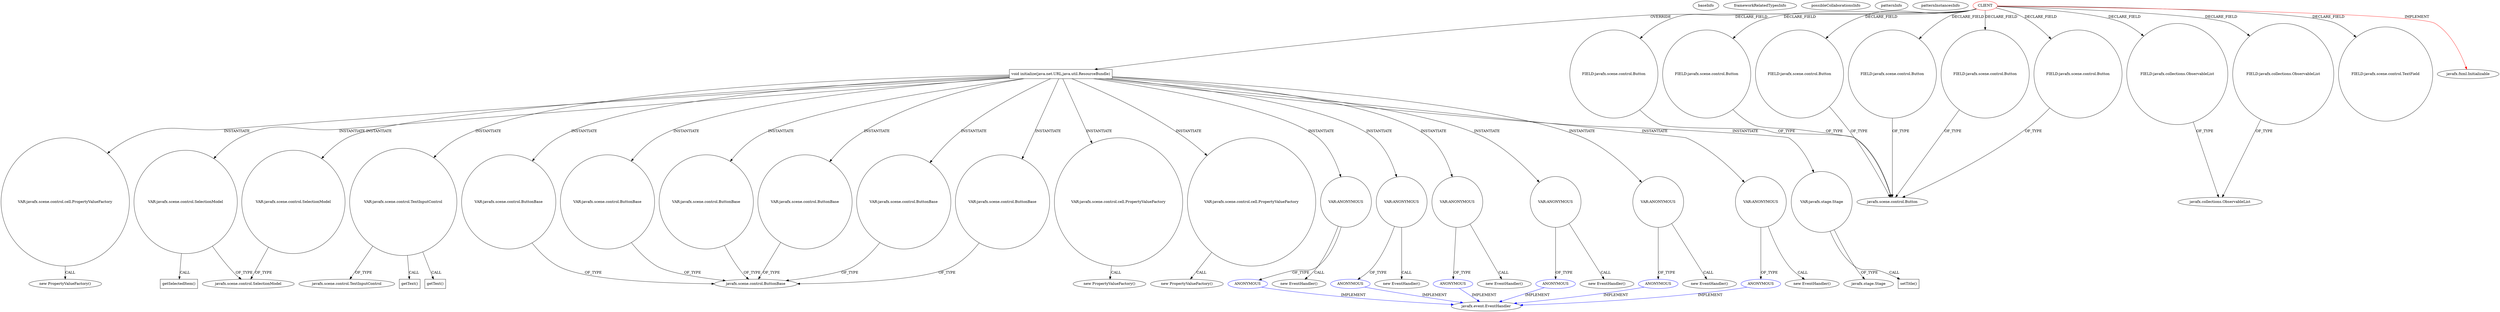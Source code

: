 digraph {
baseInfo[graphId=446,category="pattern",isAnonymous=false,possibleRelation=true]
frameworkRelatedTypesInfo[0="javafx.fxml.Initializable"]
possibleCollaborationsInfo[0="446~INSTANTIATION-OVERRIDING_METHOD_DECLARATION-~javafx.fxml.Initializable ~javafx.event.EventHandler ~false~true",1="446~INSTANTIATION-OVERRIDING_METHOD_DECLARATION-~javafx.fxml.Initializable ~javafx.event.EventHandler ~false~true",2="446~INSTANTIATION-OVERRIDING_METHOD_DECLARATION-~javafx.fxml.Initializable ~javafx.event.EventHandler ~false~true",3="446~INSTANTIATION-OVERRIDING_METHOD_DECLARATION-~javafx.fxml.Initializable ~javafx.event.EventHandler ~false~true",4="446~INSTANTIATION-OVERRIDING_METHOD_DECLARATION-~javafx.fxml.Initializable ~javafx.event.EventHandler ~false~true",5="446~INSTANTIATION-OVERRIDING_METHOD_DECLARATION-~javafx.fxml.Initializable ~javafx.event.EventHandler ~false~true"]
patternInfo[frequency=2.0,patternRootClient=0]
patternInstancesInfo[0="diogocs1-FPessoais~/diogocs1-FPessoais/FPessoais-master/FinancasPessoais/src/app/controllers/HomeController.java~HomeController~2490",1="crosswords-testEnvironment~/crosswords-testEnvironment/testEnvironment-master/src/GUI/MainController.java~MainController~2315"]
96[label="new PropertyValueFactory()",vertexType="CONSTRUCTOR_CALL",isFrameworkType=false]
97[label="VAR:javafx.scene.control.cell.PropertyValueFactory",vertexType="VARIABLE_EXPRESION",isFrameworkType=false,shape=circle]
54[label="void initialize(java.net.URL,java.util.ResourceBundle)",vertexType="OVERRIDING_METHOD_DECLARATION",isFrameworkType=false,shape=box]
0[label="CLIENT",vertexType="ROOT_CLIENT_CLASS_DECLARATION",isFrameworkType=false,color=red]
44[label="FIELD:javafx.scene.control.Button",vertexType="FIELD_DECLARATION",isFrameworkType=false,shape=circle]
2[label="FIELD:javafx.scene.control.Button",vertexType="FIELD_DECLARATION",isFrameworkType=false,shape=circle]
14[label="FIELD:javafx.scene.control.Button",vertexType="FIELD_DECLARATION",isFrameworkType=false,shape=circle]
16[label="FIELD:javafx.scene.control.Button",vertexType="FIELD_DECLARATION",isFrameworkType=false,shape=circle]
38[label="FIELD:javafx.scene.control.Button",vertexType="FIELD_DECLARATION",isFrameworkType=false,shape=circle]
32[label="FIELD:javafx.scene.control.Button",vertexType="FIELD_DECLARATION",isFrameworkType=false,shape=circle]
12[label="FIELD:javafx.collections.ObservableList",vertexType="FIELD_DECLARATION",isFrameworkType=false,shape=circle]
13[label="javafx.collections.ObservableList",vertexType="FRAMEWORK_INTERFACE_TYPE",isFrameworkType=false]
34[label="FIELD:javafx.collections.ObservableList",vertexType="FIELD_DECLARATION",isFrameworkType=false,shape=circle]
301[label="VAR:javafx.scene.control.SelectionModel",vertexType="VARIABLE_EXPRESION",isFrameworkType=false,shape=circle]
302[label="getSelectedItem()",vertexType="INSIDE_CALL",isFrameworkType=false,shape=box]
116[label="javafx.scene.control.SelectionModel",vertexType="FRAMEWORK_CLASS_TYPE",isFrameworkType=false]
114[label="VAR:javafx.scene.control.SelectionModel",vertexType="VARIABLE_EXPRESION",isFrameworkType=false,shape=circle]
271[label="VAR:javafx.scene.control.TextInputControl",vertexType="VARIABLE_EXPRESION",isFrameworkType=false,shape=circle]
219[label="VAR:javafx.scene.control.ButtonBase",vertexType="VARIABLE_EXPRESION",isFrameworkType=false,shape=circle]
109[label="javafx.scene.control.ButtonBase",vertexType="FRAMEWORK_CLASS_TYPE",isFrameworkType=false]
192[label="VAR:javafx.scene.control.ButtonBase",vertexType="VARIABLE_EXPRESION",isFrameworkType=false,shape=circle]
294[label="VAR:javafx.scene.control.ButtonBase",vertexType="VARIABLE_EXPRESION",isFrameworkType=false,shape=circle]
244[label="VAR:javafx.scene.control.ButtonBase",vertexType="VARIABLE_EXPRESION",isFrameworkType=false,shape=circle]
107[label="VAR:javafx.scene.control.ButtonBase",vertexType="VARIABLE_EXPRESION",isFrameworkType=false,shape=circle]
230[label="VAR:javafx.scene.control.ButtonBase",vertexType="VARIABLE_EXPRESION",isFrameworkType=false,shape=circle]
3[label="javafx.scene.control.Button",vertexType="FRAMEWORK_CLASS_TYPE",isFrameworkType=false]
218[label="javafx.scene.control.TextInputControl",vertexType="FRAMEWORK_CLASS_TYPE",isFrameworkType=false]
52[label="FIELD:javafx.scene.control.TextField",vertexType="FIELD_DECLARATION",isFrameworkType=false,shape=circle]
91[label="VAR:javafx.scene.control.cell.PropertyValueFactory",vertexType="VARIABLE_EXPRESION",isFrameworkType=false,shape=circle]
90[label="new PropertyValueFactory()",vertexType="CONSTRUCTOR_CALL",isFrameworkType=false]
85[label="VAR:javafx.scene.control.cell.PropertyValueFactory",vertexType="VARIABLE_EXPRESION",isFrameworkType=false,shape=circle]
84[label="new PropertyValueFactory()",vertexType="CONSTRUCTOR_CALL",isFrameworkType=false]
272[label="getText()",vertexType="INSIDE_CALL",isFrameworkType=false,shape=box]
275[label="getText()",vertexType="INSIDE_CALL",isFrameworkType=false,shape=box]
248[label="VAR:ANONYMOUS",vertexType="VARIABLE_EXPRESION",isFrameworkType=false,shape=circle]
249[label="ANONYMOUS",vertexType="REFERENCE_ANONYMOUS_DECLARATION",isFrameworkType=false,color=blue]
247[label="new EventHandler()",vertexType="CONSTRUCTOR_CALL",isFrameworkType=false]
113[label="javafx.event.EventHandler",vertexType="FRAMEWORK_INTERFACE_TYPE",isFrameworkType=false]
112[label="ANONYMOUS",vertexType="REFERENCE_ANONYMOUS_DECLARATION",isFrameworkType=false,color=blue]
299[label="ANONYMOUS",vertexType="REFERENCE_ANONYMOUS_DECLARATION",isFrameworkType=false,color=blue]
197[label="ANONYMOUS",vertexType="REFERENCE_ANONYMOUS_DECLARATION",isFrameworkType=false,color=blue]
235[label="ANONYMOUS",vertexType="REFERENCE_ANONYMOUS_DECLARATION",isFrameworkType=false,color=blue]
224[label="ANONYMOUS",vertexType="REFERENCE_ANONYMOUS_DECLARATION",isFrameworkType=false,color=blue]
196[label="VAR:ANONYMOUS",vertexType="VARIABLE_EXPRESION",isFrameworkType=false,shape=circle]
195[label="new EventHandler()",vertexType="CONSTRUCTOR_CALL",isFrameworkType=false]
223[label="VAR:ANONYMOUS",vertexType="VARIABLE_EXPRESION",isFrameworkType=false,shape=circle]
222[label="new EventHandler()",vertexType="CONSTRUCTOR_CALL",isFrameworkType=false]
298[label="VAR:ANONYMOUS",vertexType="VARIABLE_EXPRESION",isFrameworkType=false,shape=circle]
297[label="new EventHandler()",vertexType="CONSTRUCTOR_CALL",isFrameworkType=false]
111[label="VAR:ANONYMOUS",vertexType="VARIABLE_EXPRESION",isFrameworkType=false,shape=circle]
110[label="new EventHandler()",vertexType="CONSTRUCTOR_CALL",isFrameworkType=false]
234[label="VAR:ANONYMOUS",vertexType="VARIABLE_EXPRESION",isFrameworkType=false,shape=circle]
233[label="new EventHandler()",vertexType="CONSTRUCTOR_CALL",isFrameworkType=false]
1[label="javafx.fxml.Initializable",vertexType="FRAMEWORK_INTERFACE_TYPE",isFrameworkType=false]
120[label="VAR:javafx.stage.Stage",vertexType="VARIABLE_EXPRESION",isFrameworkType=false,shape=circle]
121[label="javafx.stage.Stage",vertexType="FRAMEWORK_CLASS_TYPE",isFrameworkType=false]
309[label="setTitle()",vertexType="INSIDE_CALL",isFrameworkType=false,shape=box]
2->3[label="OF_TYPE"]
219->109[label="OF_TYPE"]
271->275[label="CALL"]
54->244[label="INSTANTIATE"]
54->114[label="INSTANTIATE"]
91->90[label="CALL"]
85->84[label="CALL"]
114->116[label="OF_TYPE"]
97->96[label="CALL"]
54->107[label="INSTANTIATE"]
54->111[label="INSTANTIATE"]
0->52[label="DECLARE_FIELD"]
294->109[label="OF_TYPE"]
54->234[label="INSTANTIATE"]
38->3[label="OF_TYPE"]
54->271[label="INSTANTIATE"]
271->218[label="OF_TYPE"]
299->113[label="IMPLEMENT",color=blue]
54->196[label="INSTANTIATE"]
107->109[label="OF_TYPE"]
301->116[label="OF_TYPE"]
298->299[label="OF_TYPE"]
54->223[label="INSTANTIATE"]
192->109[label="OF_TYPE"]
0->2[label="DECLARE_FIELD"]
54->97[label="INSTANTIATE"]
0->34[label="DECLARE_FIELD"]
12->13[label="OF_TYPE"]
0->32[label="DECLARE_FIELD"]
54->298[label="INSTANTIATE"]
0->14[label="DECLARE_FIELD"]
111->110[label="CALL"]
249->113[label="IMPLEMENT",color=blue]
223->222[label="CALL"]
14->3[label="OF_TYPE"]
111->112[label="OF_TYPE"]
224->113[label="IMPLEMENT",color=blue]
54->85[label="INSTANTIATE"]
0->16[label="DECLARE_FIELD"]
244->109[label="OF_TYPE"]
0->12[label="DECLARE_FIELD"]
34->13[label="OF_TYPE"]
32->3[label="OF_TYPE"]
120->121[label="OF_TYPE"]
54->120[label="INSTANTIATE"]
196->197[label="OF_TYPE"]
54->219[label="INSTANTIATE"]
230->109[label="OF_TYPE"]
235->113[label="IMPLEMENT",color=blue]
223->224[label="OF_TYPE"]
54->294[label="INSTANTIATE"]
54->301[label="INSTANTIATE"]
248->247[label="CALL"]
196->195[label="CALL"]
234->235[label="OF_TYPE"]
0->54[label="OVERRIDE"]
44->3[label="OF_TYPE"]
54->192[label="INSTANTIATE"]
16->3[label="OF_TYPE"]
54->230[label="INSTANTIATE"]
54->248[label="INSTANTIATE"]
234->233[label="CALL"]
271->272[label="CALL"]
248->249[label="OF_TYPE"]
197->113[label="IMPLEMENT",color=blue]
120->309[label="CALL"]
0->44[label="DECLARE_FIELD"]
301->302[label="CALL"]
54->91[label="INSTANTIATE"]
0->38[label="DECLARE_FIELD"]
112->113[label="IMPLEMENT",color=blue]
298->297[label="CALL"]
0->1[label="IMPLEMENT",color=red]
}
